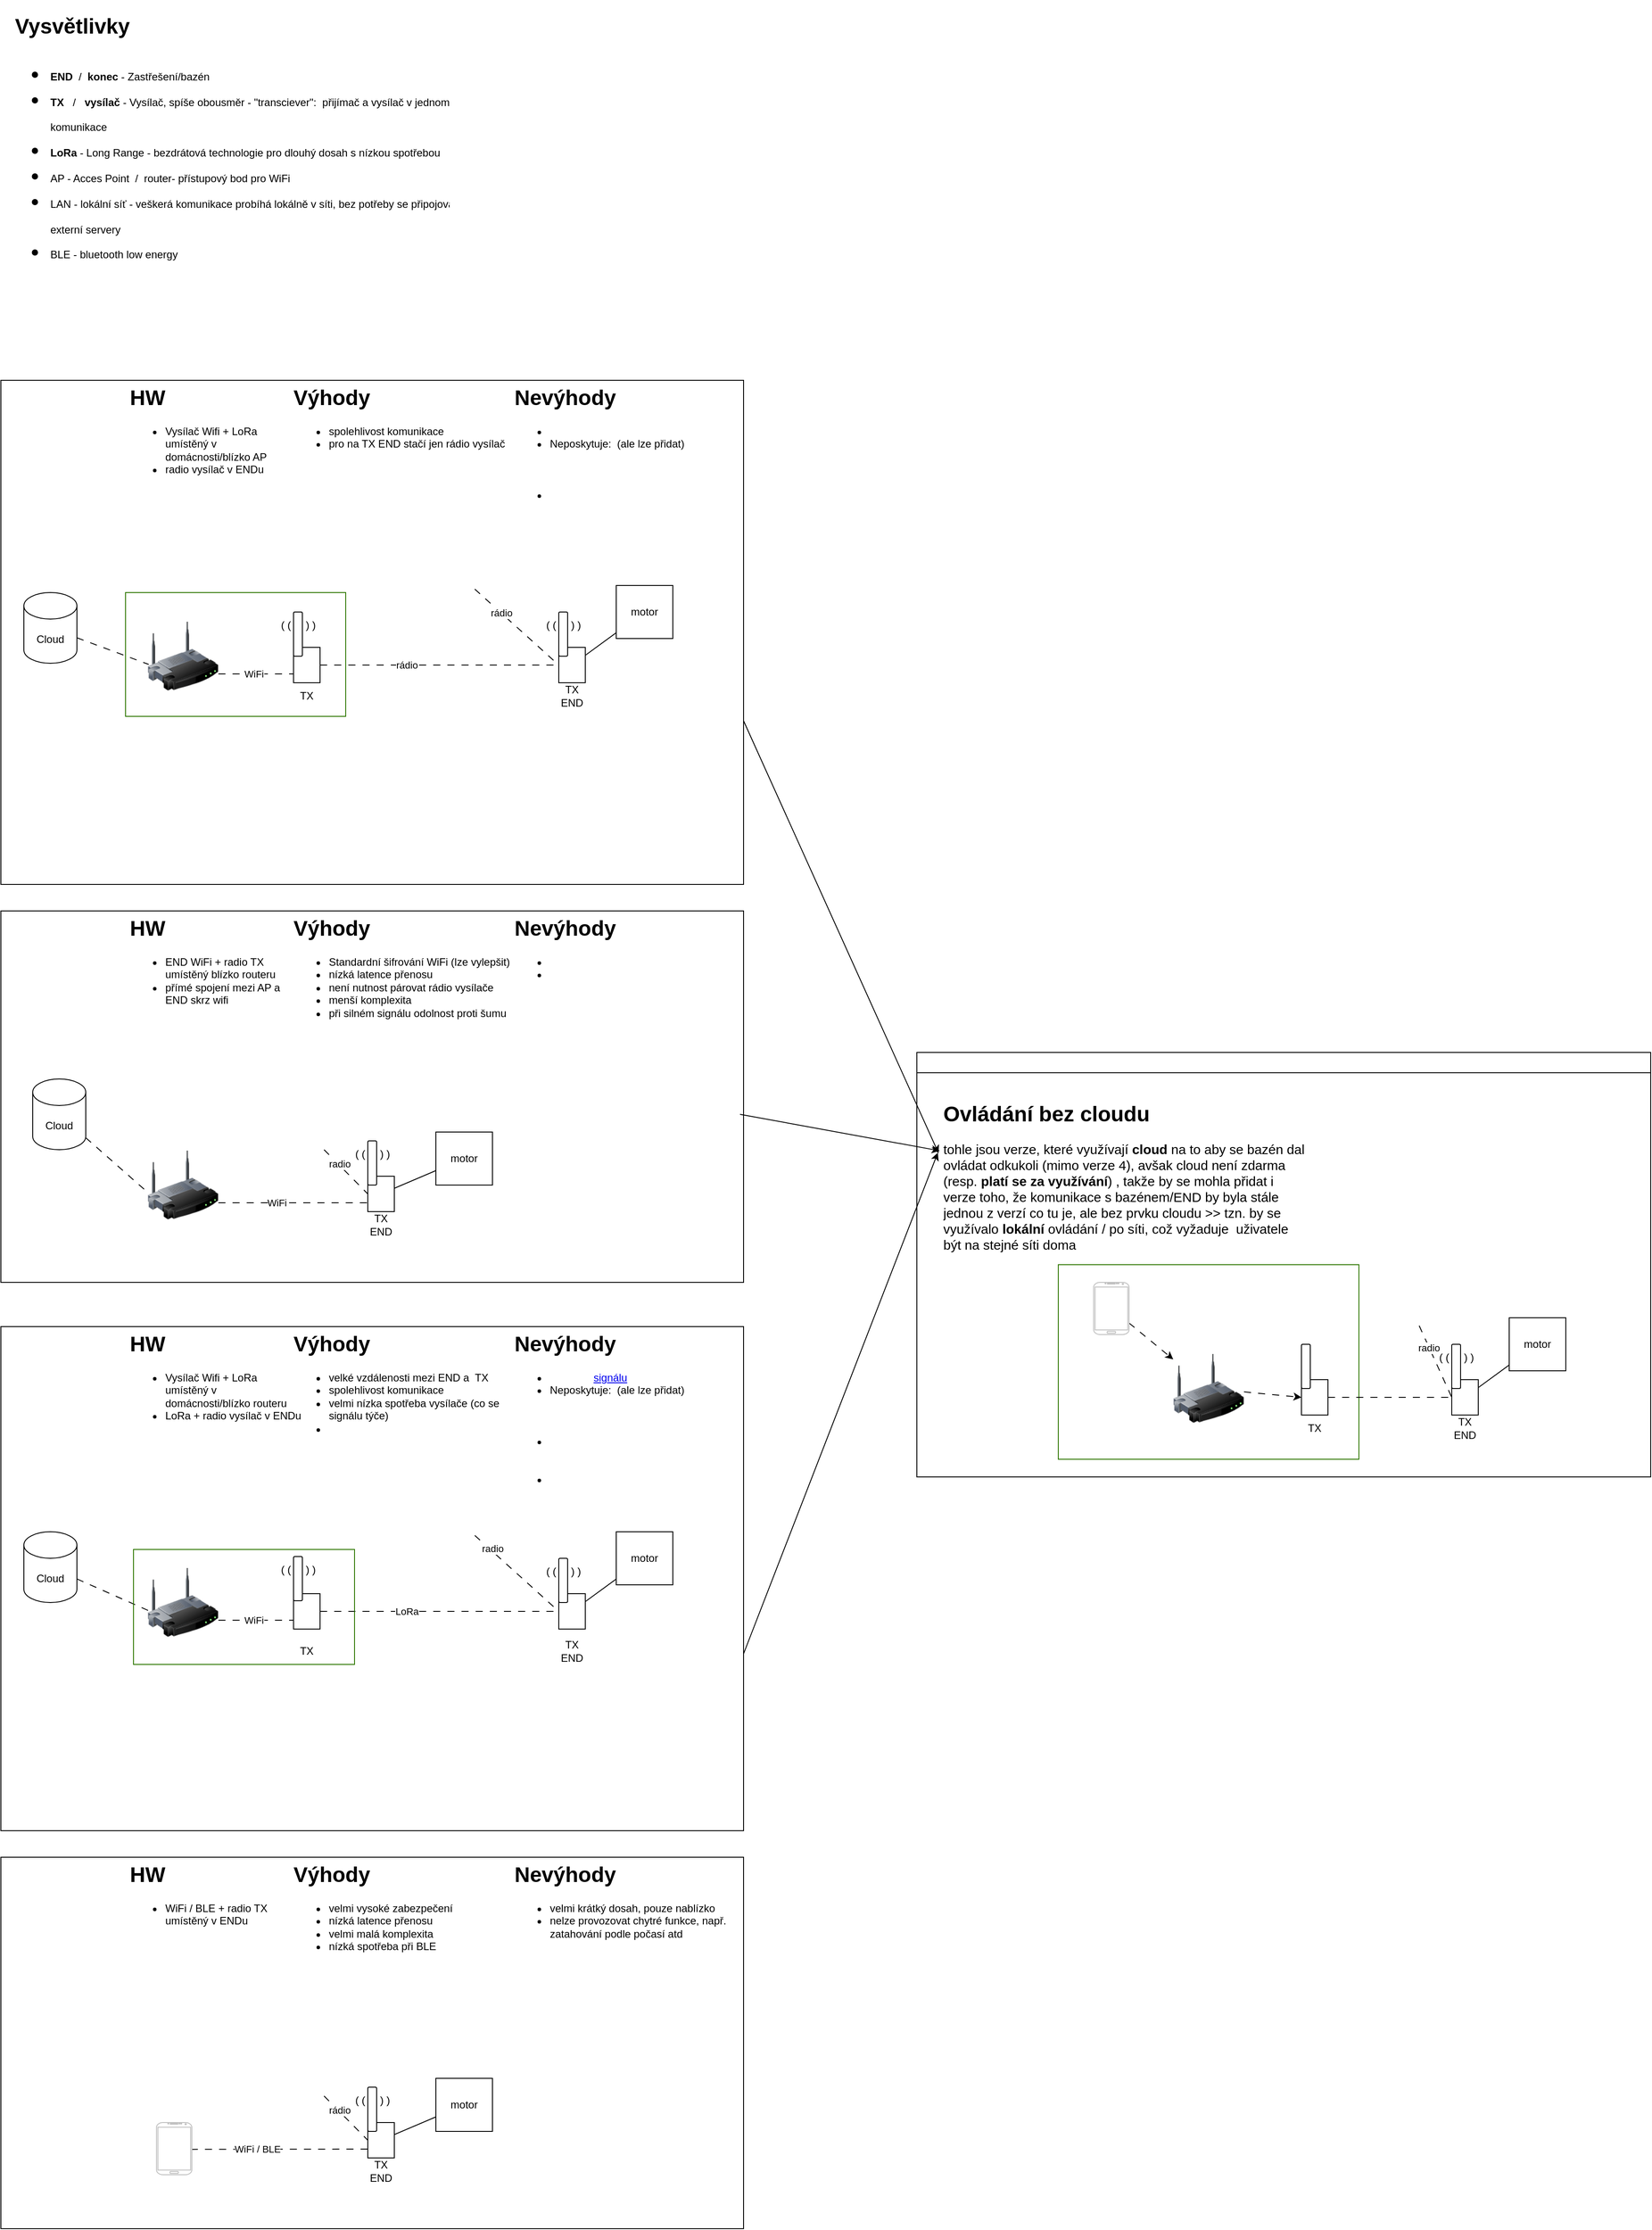 <mxfile version="25.0.3">
  <diagram name="Stránka-1" id="5qoGTdxEbMfSazBOStTw">
    <mxGraphModel dx="1185" dy="1816" grid="1" gridSize="10" guides="1" tooltips="1" connect="1" arrows="1" fold="1" page="1" pageScale="1" pageWidth="827" pageHeight="1169" math="0" shadow="0">
      <root>
        <mxCell id="0" />
        <mxCell id="1" parent="0" />
        <mxCell id="5_jgNfehz54n4wZIJXmO-1" value="" style="rounded=0;whiteSpace=wrap;html=1;fillColor=none;strokeColor=default;glass=0;noLabel=1;connectable=0;allowArrows=0;container=0;" vertex="1" parent="1">
          <mxGeometry x="24" y="1250" width="840" height="570" as="geometry">
            <mxRectangle x="24" y="180" width="50" height="40" as="alternateBounds" />
          </mxGeometry>
        </mxCell>
        <mxCell id="5_jgNfehz54n4wZIJXmO-2" value="&lt;h1&gt;Vysvětlivky&lt;/h1&gt;&lt;h1&gt;&lt;ul&gt;&lt;li&gt;&lt;span style=&quot;font-size: 12px;&quot;&gt;END&amp;nbsp; &lt;span style=&quot;font-weight: normal;&quot;&gt;/&lt;/span&gt;&amp;nbsp; konec&lt;/span&gt;&lt;span style=&quot;font-size: 12px; font-weight: 400;&quot;&gt; - Zastřešení/bazén&lt;/span&gt;&lt;/li&gt;&lt;li&gt;&lt;span style=&quot;font-size: 12px;&quot;&gt;TX&amp;nbsp; &amp;nbsp;&lt;span style=&quot;font-weight: normal;&quot;&gt;/&amp;nbsp; &amp;nbsp;&lt;/span&gt;vysílač&amp;nbsp;&lt;span style=&quot;font-weight: normal;&quot;&gt;- Vysílač, spíše obousměr - &quot;transciever&quot;:&amp;nbsp; přijímač a vysílač v jednom, obousměrná komunikace&lt;/span&gt;&lt;/span&gt;&lt;/li&gt;&lt;li&gt;&lt;span style=&quot;font-size: 12px;&quot;&gt;LoRa &lt;span style=&quot;font-weight: normal;&quot;&gt;- Long Range - bezdrátová technologie pro dlouhý dosah s nízkou spotřebou&lt;/span&gt;&lt;/span&gt;&lt;/li&gt;&lt;li&gt;&lt;span style=&quot;font-size: 12px; font-weight: 400;&quot;&gt;AP - Acces Point&amp;nbsp; /&amp;nbsp; router- přístupový bod pro WiFi&lt;/span&gt;&lt;/li&gt;&lt;li&gt;&lt;span style=&quot;font-size: 12px; font-weight: 400;&quot;&gt;LAN - lokální síť - veškerá komunikace probíhá lokálně v síti, bez potřeby se připojovat někam na externí servery&amp;nbsp;&lt;/span&gt;&lt;/li&gt;&lt;li&gt;&lt;span style=&quot;font-size: 12px; font-weight: 400;&quot;&gt;BLE - bluetooth low energy&lt;/span&gt;&lt;/li&gt;&lt;/ul&gt;&lt;/h1&gt;" style="text;html=1;strokeColor=none;fillColor=none;spacing=5;spacingTop=-20;whiteSpace=wrap;overflow=hidden;rounded=0;glass=0;" vertex="1" parent="1">
          <mxGeometry x="35" y="-240" width="580" height="400" as="geometry" />
        </mxCell>
        <mxCell id="5_jgNfehz54n4wZIJXmO-4" value="" style="rounded=0;whiteSpace=wrap;html=1;fillColor=none;strokeColor=default;glass=0;noLabel=1;connectable=0;allowArrows=0;container=1;" vertex="1" parent="1">
          <mxGeometry x="24" y="780" width="840" height="420" as="geometry">
            <mxRectangle x="24" y="180" width="50" height="40" as="alternateBounds" />
          </mxGeometry>
        </mxCell>
        <mxCell id="5_jgNfehz54n4wZIJXmO-5" style="edgeStyle=none;html=1;entryX=0.015;entryY=0.616;entryDx=0;entryDy=0;entryPerimeter=0;dashed=1;dashPattern=8 8;endArrow=none;endFill=0;" edge="1" parent="5_jgNfehz54n4wZIJXmO-4" source="5_jgNfehz54n4wZIJXmO-6" target="5_jgNfehz54n4wZIJXmO-10">
          <mxGeometry relative="1" as="geometry">
            <mxPoint x="182.96" y="323.56" as="targetPoint" />
          </mxGeometry>
        </mxCell>
        <mxCell id="5_jgNfehz54n4wZIJXmO-6" value="Cloud" style="shape=cylinder3;whiteSpace=wrap;html=1;boundedLbl=1;backgroundOutline=1;size=15;" vertex="1" parent="5_jgNfehz54n4wZIJXmO-4">
          <mxGeometry x="36" y="190" width="60" height="80" as="geometry" />
        </mxCell>
        <mxCell id="5_jgNfehz54n4wZIJXmO-7" value="&lt;h1&gt;Výhody&lt;/h1&gt;&lt;p&gt;&lt;/p&gt;&lt;ul&gt;&lt;li&gt;Standardní šifrování WiFi (lze vylepšit)&lt;/li&gt;&lt;li&gt;nízká latence přenosu&lt;/li&gt;&lt;li&gt;není nutnost párovat rádio vysílače&lt;/li&gt;&lt;li&gt;menší komplexita&lt;/li&gt;&lt;li&gt;při silném signálu odolnost proti šumu&lt;/li&gt;&lt;/ul&gt;&lt;p&gt;&lt;/p&gt;" style="text;html=1;strokeColor=none;fillColor=none;spacing=5;spacingTop=-20;whiteSpace=wrap;overflow=hidden;rounded=0;glass=0;" vertex="1" parent="5_jgNfehz54n4wZIJXmO-4">
          <mxGeometry x="326" width="264" height="150" as="geometry" />
        </mxCell>
        <mxCell id="5_jgNfehz54n4wZIJXmO-8" value="&lt;h1&gt;HW&lt;/h1&gt;&lt;p&gt;&lt;/p&gt;&lt;ul&gt;&lt;li&gt;END WiFi + radio TX umístěný blízko routeru&lt;/li&gt;&lt;li&gt;přímé spojení mezi AP a END skrz wifi&amp;nbsp;&lt;/li&gt;&lt;/ul&gt;&lt;p&gt;&lt;/p&gt;" style="text;html=1;strokeColor=none;fillColor=none;spacing=5;spacingTop=-20;whiteSpace=wrap;overflow=hidden;rounded=0;glass=0;" vertex="1" parent="5_jgNfehz54n4wZIJXmO-4">
          <mxGeometry x="141" width="205" height="150" as="geometry" />
        </mxCell>
        <mxCell id="5_jgNfehz54n4wZIJXmO-9" value="&lt;h1&gt;Nevýhody&lt;/h1&gt;&lt;p&gt;&lt;/p&gt;&lt;ul&gt;&lt;li&gt;&lt;font color=&quot;#ffffff&quot;&gt;nižší spolehlivost a síla signálu&lt;/font&gt;&lt;/li&gt;&lt;li&gt;&lt;font color=&quot;#ffffff&quot;&gt;může být vyšší spotřeba (stále řády mA)&lt;/font&gt;&amp;nbsp;&lt;/li&gt;&lt;/ul&gt;&lt;p&gt;&lt;/p&gt;" style="text;html=1;strokeColor=none;fillColor=none;spacing=5;spacingTop=-20;whiteSpace=wrap;overflow=hidden;rounded=0;glass=0;" vertex="1" parent="5_jgNfehz54n4wZIJXmO-4">
          <mxGeometry x="576" width="264" height="210" as="geometry" />
        </mxCell>
        <mxCell id="5_jgNfehz54n4wZIJXmO-10" value="" style="image;html=1;image=img/lib/clip_art/networking/Wireless_Router_128x128.png;labelBackgroundColor=none;" vertex="1" parent="5_jgNfehz54n4wZIJXmO-4">
          <mxGeometry x="166" y="270" width="80" height="80" as="geometry" />
        </mxCell>
        <mxCell id="5_jgNfehz54n4wZIJXmO-11" style="edgeStyle=none;html=1;entryX=0;entryY=0.75;entryDx=0;entryDy=0;dashed=1;dashPattern=8 8;endArrow=none;endFill=0;exitX=1;exitY=0.75;exitDx=0;exitDy=0;" edge="1" parent="5_jgNfehz54n4wZIJXmO-4" source="5_jgNfehz54n4wZIJXmO-10" target="5_jgNfehz54n4wZIJXmO-14">
          <mxGeometry relative="1" as="geometry">
            <mxPoint x="236" y="269.996" as="sourcePoint" />
            <mxPoint x="331" y="330" as="targetPoint" />
          </mxGeometry>
        </mxCell>
        <mxCell id="5_jgNfehz54n4wZIJXmO-12" value="WiFi" style="edgeLabel;html=1;align=center;verticalAlign=middle;resizable=0;points=[];" vertex="1" connectable="0" parent="5_jgNfehz54n4wZIJXmO-11">
          <mxGeometry x="-0.435" relative="1" as="geometry">
            <mxPoint x="18" as="offset" />
          </mxGeometry>
        </mxCell>
        <mxCell id="5_jgNfehz54n4wZIJXmO-13" value="" style="group" vertex="1" connectable="0" parent="5_jgNfehz54n4wZIJXmO-4">
          <mxGeometry x="390" y="260" width="80" height="80" as="geometry" />
        </mxCell>
        <mxCell id="5_jgNfehz54n4wZIJXmO-14" value="" style="rounded=0;whiteSpace=wrap;html=1;labelBackgroundColor=none;" vertex="1" parent="5_jgNfehz54n4wZIJXmO-13">
          <mxGeometry x="25" y="40" width="30" height="40" as="geometry" />
        </mxCell>
        <mxCell id="5_jgNfehz54n4wZIJXmO-15" value="" style="rounded=1;whiteSpace=wrap;html=1;labelBackgroundColor=none;" vertex="1" parent="5_jgNfehz54n4wZIJXmO-13">
          <mxGeometry x="25" width="10" height="50" as="geometry" />
        </mxCell>
        <mxCell id="5_jgNfehz54n4wZIJXmO-16" value="( (&amp;nbsp; &amp;nbsp; &amp;nbsp;) )" style="text;html=1;align=center;verticalAlign=middle;resizable=0;points=[];autosize=1;strokeColor=none;fillColor=none;" vertex="1" parent="5_jgNfehz54n4wZIJXmO-13">
          <mxGeometry width="60" height="30" as="geometry" />
        </mxCell>
        <mxCell id="5_jgNfehz54n4wZIJXmO-17" value="TX&lt;br&gt;END" style="text;html=1;strokeColor=none;fillColor=none;align=center;verticalAlign=middle;whiteSpace=wrap;rounded=0;labelBackgroundColor=none;" vertex="1" parent="5_jgNfehz54n4wZIJXmO-4">
          <mxGeometry x="400" y="340" width="60" height="30" as="geometry" />
        </mxCell>
        <mxCell id="5_jgNfehz54n4wZIJXmO-18" value="motor" style="rounded=0;whiteSpace=wrap;html=1;labelBackgroundColor=none;" vertex="1" parent="5_jgNfehz54n4wZIJXmO-4">
          <mxGeometry x="492" y="250" width="64" height="60" as="geometry" />
        </mxCell>
        <mxCell id="5_jgNfehz54n4wZIJXmO-19" style="edgeStyle=none;html=1;strokeWidth=1;endArrow=none;endFill=0;" edge="1" parent="5_jgNfehz54n4wZIJXmO-4" source="5_jgNfehz54n4wZIJXmO-14" target="5_jgNfehz54n4wZIJXmO-18">
          <mxGeometry relative="1" as="geometry" />
        </mxCell>
        <mxCell id="5_jgNfehz54n4wZIJXmO-20" style="edgeStyle=none;html=1;entryX=0;entryY=0.5;entryDx=0;entryDy=0;strokeWidth=1;endArrow=none;endFill=0;dashed=1;dashPattern=8 8;" edge="1" parent="5_jgNfehz54n4wZIJXmO-4" source="5_jgNfehz54n4wZIJXmO-22" target="5_jgNfehz54n4wZIJXmO-14">
          <mxGeometry relative="1" as="geometry" />
        </mxCell>
        <mxCell id="5_jgNfehz54n4wZIJXmO-21" value="radio" style="edgeLabel;html=1;align=center;verticalAlign=middle;resizable=0;points=[];" vertex="1" connectable="0" parent="5_jgNfehz54n4wZIJXmO-20">
          <mxGeometry x="-0.347" y="1" relative="1" as="geometry">
            <mxPoint as="offset" />
          </mxGeometry>
        </mxCell>
        <mxCell id="5_jgNfehz54n4wZIJXmO-22" value="" style="shape=image;verticalLabelPosition=bottom;labelBackgroundColor=default;verticalAlign=top;aspect=fixed;imageAspect=0;image=https://www.easygatesdirect.co.uk/store/image/cache/data/cloner-500-500x500.png;" vertex="1" parent="5_jgNfehz54n4wZIJXmO-4">
          <mxGeometry x="286" y="190" width="80" height="80" as="geometry" />
        </mxCell>
        <mxCell id="5_jgNfehz54n4wZIJXmO-23" value="&lt;h1&gt;Hodí se pro&lt;/h1&gt;&lt;p&gt;&lt;/p&gt;&lt;ul&gt;&lt;li&gt;bazény s velmi krátkou vzdáleností od AP (cca do 20m)&lt;/li&gt;&lt;/ul&gt;&lt;p&gt;&lt;/p&gt;" style="text;html=1;strokeColor=none;fillColor=none;spacing=5;spacingTop=-20;whiteSpace=wrap;overflow=hidden;rounded=0;labelBackgroundColor=none;fontColor=#FFFFFF;" vertex="1" parent="5_jgNfehz54n4wZIJXmO-4">
          <mxGeometry x="596" y="230" width="190" height="120" as="geometry" />
        </mxCell>
        <mxCell id="5_jgNfehz54n4wZIJXmO-24" value="&lt;h1&gt;&lt;span style=&quot;background-color: initial;&quot;&gt;Verze 2&lt;/span&gt;&lt;/h1&gt;&lt;h1&gt;&lt;ul&gt;&lt;li&gt;&lt;span style=&quot;font-size: 12px; font-weight: 400;&quot;&gt;Cloud&lt;/span&gt;&lt;/li&gt;&lt;li&gt;&lt;span style=&quot;font-size: 12px; font-weight: 400;&quot;&gt;WiFi&lt;/span&gt;&lt;/li&gt;&lt;/ul&gt;&lt;/h1&gt;" style="text;html=1;strokeColor=none;fillColor=none;spacing=5;spacingTop=-20;whiteSpace=wrap;overflow=hidden;rounded=0;labelBackgroundColor=none;fontColor=#FFFFFF;" vertex="1" parent="5_jgNfehz54n4wZIJXmO-4">
          <mxGeometry y="13" width="150" height="167" as="geometry" />
        </mxCell>
        <mxCell id="5_jgNfehz54n4wZIJXmO-25" value="" style="rounded=0;whiteSpace=wrap;html=1;fillColor=none;strokeColor=default;glass=0;noLabel=1;connectable=0;allowArrows=0;container=1;" vertex="1" parent="1">
          <mxGeometry x="24" y="180" width="840" height="570" as="geometry">
            <mxRectangle x="24" y="180" width="50" height="40" as="alternateBounds" />
          </mxGeometry>
        </mxCell>
        <mxCell id="5_jgNfehz54n4wZIJXmO-26" value="&lt;h1&gt;Výhody&lt;/h1&gt;&lt;ul&gt;&lt;li&gt;spolehlivost komunikace&lt;/li&gt;&lt;li&gt;pro na TX END stačí jen rádio vysílač&lt;/li&gt;&lt;/ul&gt;&lt;p&gt;&lt;/p&gt;" style="text;html=1;strokeColor=none;fillColor=none;spacing=5;spacingTop=-20;whiteSpace=wrap;overflow=hidden;rounded=0;glass=0;" vertex="1" parent="5_jgNfehz54n4wZIJXmO-25">
          <mxGeometry x="326" width="264" height="203.571" as="geometry" />
        </mxCell>
        <mxCell id="5_jgNfehz54n4wZIJXmO-27" value="&lt;h1&gt;HW&lt;/h1&gt;&lt;p&gt;&lt;/p&gt;&lt;ul&gt;&lt;li&gt;Vysílač Wifi + LoRa&amp;nbsp;&lt;br&gt;umístěný v domácnosti/blízko AP&lt;/li&gt;&lt;li&gt;radio vysílač v ENDu&lt;/li&gt;&lt;/ul&gt;&lt;p&gt;&lt;/p&gt;" style="text;html=1;strokeColor=none;fillColor=none;spacing=5;spacingTop=-20;whiteSpace=wrap;overflow=hidden;rounded=0;glass=0;" vertex="1" parent="5_jgNfehz54n4wZIJXmO-25">
          <mxGeometry x="141" width="205" height="203.571" as="geometry" />
        </mxCell>
        <mxCell id="5_jgNfehz54n4wZIJXmO-28" value="&lt;h1 style=&quot;border-color: rgb(0, 0, 0);&quot;&gt;Hodí se pro&lt;/h1&gt;&lt;p style=&quot;border-color: rgb(0, 0, 0);&quot;&gt;&lt;/p&gt;&lt;ul style=&quot;border-color: rgb(0, 0, 0);&quot;&gt;&lt;li style=&quot;padding: 3px 0px; border-color: rgb(0, 0, 0);&quot;&gt;bazény se střední vzdáleností od AP (cca 20m+)&lt;/li&gt;&lt;/ul&gt;" style="text;whiteSpace=wrap;html=1;fontColor=#FFFFFF;" vertex="1" parent="5_jgNfehz54n4wZIJXmO-25">
          <mxGeometry x="16" y="360" width="290" height="100" as="geometry" />
        </mxCell>
        <mxCell id="5_jgNfehz54n4wZIJXmO-29" value="&lt;h1&gt;&lt;span style=&quot;background-color: initial;&quot;&gt;Verze 1&lt;/span&gt;&lt;/h1&gt;&lt;h1&gt;&lt;ul&gt;&lt;li&gt;&lt;span style=&quot;font-size: 12px; font-weight: 400;&quot;&gt;Cloud&lt;/span&gt;&lt;/li&gt;&lt;li&gt;&lt;span style=&quot;font-size: 12px; font-weight: 400;&quot;&gt;WiFi&lt;/span&gt;&lt;/li&gt;&lt;li&gt;&lt;span style=&quot;font-size: 12px; font-weight: 400;&quot;&gt;rádio&lt;/span&gt;&lt;/li&gt;&lt;/ul&gt;&lt;/h1&gt;" style="text;html=1;strokeColor=none;fillColor=none;spacing=5;spacingTop=-20;whiteSpace=wrap;overflow=hidden;rounded=0;labelBackgroundColor=none;fontColor=#FFFFFF;" vertex="1" parent="5_jgNfehz54n4wZIJXmO-25">
          <mxGeometry y="30" width="150" height="190" as="geometry" />
        </mxCell>
        <mxCell id="5_jgNfehz54n4wZIJXmO-30" value="Cloud" style="shape=cylinder3;whiteSpace=wrap;html=1;boundedLbl=1;backgroundOutline=1;size=15;" vertex="1" parent="5_jgNfehz54n4wZIJXmO-25">
          <mxGeometry x="26" y="240" width="60" height="80" as="geometry" />
        </mxCell>
        <mxCell id="5_jgNfehz54n4wZIJXmO-31" value="motor" style="rounded=0;whiteSpace=wrap;html=1;labelBackgroundColor=none;" vertex="1" parent="5_jgNfehz54n4wZIJXmO-25">
          <mxGeometry x="696" y="232" width="64" height="60" as="geometry" />
        </mxCell>
        <mxCell id="5_jgNfehz54n4wZIJXmO-32" value="" style="group" vertex="1" connectable="0" parent="5_jgNfehz54n4wZIJXmO-25">
          <mxGeometry x="606" y="262" width="80" height="80" as="geometry" />
        </mxCell>
        <mxCell id="5_jgNfehz54n4wZIJXmO-33" value="" style="rounded=0;whiteSpace=wrap;html=1;labelBackgroundColor=none;" vertex="1" parent="5_jgNfehz54n4wZIJXmO-32">
          <mxGeometry x="25" y="40" width="30" height="40" as="geometry" />
        </mxCell>
        <mxCell id="5_jgNfehz54n4wZIJXmO-34" value="" style="rounded=1;whiteSpace=wrap;html=1;labelBackgroundColor=none;" vertex="1" parent="5_jgNfehz54n4wZIJXmO-32">
          <mxGeometry x="25" width="10" height="50" as="geometry" />
        </mxCell>
        <mxCell id="5_jgNfehz54n4wZIJXmO-35" value="( (&amp;nbsp; &amp;nbsp; &amp;nbsp;) )" style="text;html=1;align=center;verticalAlign=middle;resizable=0;points=[];autosize=1;strokeColor=none;fillColor=none;" vertex="1" parent="5_jgNfehz54n4wZIJXmO-32">
          <mxGeometry width="60" height="30" as="geometry" />
        </mxCell>
        <mxCell id="5_jgNfehz54n4wZIJXmO-36" style="edgeStyle=none;html=1;strokeWidth=1;endArrow=none;endFill=0;" edge="1" parent="5_jgNfehz54n4wZIJXmO-25" source="5_jgNfehz54n4wZIJXmO-33" target="5_jgNfehz54n4wZIJXmO-31">
          <mxGeometry relative="1" as="geometry" />
        </mxCell>
        <mxCell id="5_jgNfehz54n4wZIJXmO-37" value="" style="shape=image;verticalLabelPosition=bottom;labelBackgroundColor=default;verticalAlign=top;aspect=fixed;imageAspect=0;image=https://www.easygatesdirect.co.uk/store/image/cache/data/cloner-500-500x500.png;" vertex="1" parent="5_jgNfehz54n4wZIJXmO-25">
          <mxGeometry x="456" y="160" width="80" height="80" as="geometry" />
        </mxCell>
        <mxCell id="5_jgNfehz54n4wZIJXmO-38" style="edgeStyle=none;html=1;entryX=0;entryY=0.5;entryDx=0;entryDy=0;strokeWidth=1;endArrow=none;endFill=0;dashed=1;dashPattern=8 8;" edge="1" parent="5_jgNfehz54n4wZIJXmO-25" source="5_jgNfehz54n4wZIJXmO-37" target="5_jgNfehz54n4wZIJXmO-33">
          <mxGeometry relative="1" as="geometry" />
        </mxCell>
        <mxCell id="5_jgNfehz54n4wZIJXmO-39" value="rádio" style="edgeLabel;html=1;align=center;verticalAlign=middle;resizable=0;points=[];" vertex="1" connectable="0" parent="5_jgNfehz54n4wZIJXmO-38">
          <mxGeometry x="-0.347" y="1" relative="1" as="geometry">
            <mxPoint x="-2" y="-1" as="offset" />
          </mxGeometry>
        </mxCell>
        <mxCell id="5_jgNfehz54n4wZIJXmO-40" value="" style="group" vertex="1" connectable="0" parent="5_jgNfehz54n4wZIJXmO-25">
          <mxGeometry x="306" y="262" width="370" height="110" as="geometry" />
        </mxCell>
        <mxCell id="5_jgNfehz54n4wZIJXmO-41" value="" style="rounded=0;whiteSpace=wrap;html=1;labelBackgroundColor=none;" vertex="1" parent="5_jgNfehz54n4wZIJXmO-40">
          <mxGeometry x="25" y="40" width="30" height="40" as="geometry" />
        </mxCell>
        <mxCell id="5_jgNfehz54n4wZIJXmO-42" value="" style="rounded=1;whiteSpace=wrap;html=1;labelBackgroundColor=none;" vertex="1" parent="5_jgNfehz54n4wZIJXmO-40">
          <mxGeometry x="25" width="10" height="50" as="geometry" />
        </mxCell>
        <mxCell id="5_jgNfehz54n4wZIJXmO-43" value="( (&amp;nbsp; &amp;nbsp; &amp;nbsp;) )" style="text;html=1;align=center;verticalAlign=middle;resizable=0;points=[];autosize=1;strokeColor=none;fillColor=none;" vertex="1" parent="5_jgNfehz54n4wZIJXmO-40">
          <mxGeometry width="60" height="30" as="geometry" />
        </mxCell>
        <mxCell id="5_jgNfehz54n4wZIJXmO-44" value="TX&lt;br&gt;END" style="text;html=1;strokeColor=none;fillColor=none;align=center;verticalAlign=middle;whiteSpace=wrap;rounded=0;labelBackgroundColor=none;" vertex="1" parent="5_jgNfehz54n4wZIJXmO-40">
          <mxGeometry x="310" y="80" width="60" height="30" as="geometry" />
        </mxCell>
        <mxCell id="5_jgNfehz54n4wZIJXmO-45" value="TX" style="text;html=1;strokeColor=none;fillColor=none;align=center;verticalAlign=middle;whiteSpace=wrap;rounded=0;labelBackgroundColor=none;" vertex="1" parent="5_jgNfehz54n4wZIJXmO-40">
          <mxGeometry x="10" y="80" width="60" height="30" as="geometry" />
        </mxCell>
        <mxCell id="5_jgNfehz54n4wZIJXmO-46" style="edgeStyle=none;html=1;dashed=1;dashPattern=8 8;endArrow=none;endFill=0;exitX=1;exitY=0.5;exitDx=0;exitDy=0;strokeWidth=1;" edge="1" parent="5_jgNfehz54n4wZIJXmO-25" source="5_jgNfehz54n4wZIJXmO-41" target="5_jgNfehz54n4wZIJXmO-33">
          <mxGeometry relative="1" as="geometry">
            <mxPoint x="442" y="142" as="sourcePoint" />
            <mxPoint x="556" y="142" as="targetPoint" />
          </mxGeometry>
        </mxCell>
        <mxCell id="5_jgNfehz54n4wZIJXmO-47" value="rádio" style="edgeLabel;html=1;align=center;verticalAlign=middle;resizable=0;points=[];" vertex="1" connectable="0" parent="5_jgNfehz54n4wZIJXmO-46">
          <mxGeometry x="-0.435" relative="1" as="geometry">
            <mxPoint x="21" as="offset" />
          </mxGeometry>
        </mxCell>
        <mxCell id="5_jgNfehz54n4wZIJXmO-48" value="" style="image;html=1;image=img/lib/clip_art/networking/Wireless_Router_128x128.png;labelBackgroundColor=none;" vertex="1" parent="5_jgNfehz54n4wZIJXmO-25">
          <mxGeometry x="166" y="272" width="80" height="80" as="geometry" />
        </mxCell>
        <mxCell id="5_jgNfehz54n4wZIJXmO-49" style="edgeStyle=none;html=1;entryX=0.015;entryY=0.616;entryDx=0;entryDy=0;entryPerimeter=0;dashed=1;dashPattern=8 8;endArrow=none;endFill=0;" edge="1" parent="5_jgNfehz54n4wZIJXmO-25" source="5_jgNfehz54n4wZIJXmO-30" target="5_jgNfehz54n4wZIJXmO-48">
          <mxGeometry relative="1" as="geometry">
            <mxPoint x="158.96" y="145.56" as="targetPoint" />
          </mxGeometry>
        </mxCell>
        <mxCell id="5_jgNfehz54n4wZIJXmO-50" style="edgeStyle=none;html=1;entryX=0;entryY=0.75;entryDx=0;entryDy=0;dashed=1;dashPattern=8 8;endArrow=none;endFill=0;exitX=1;exitY=0.75;exitDx=0;exitDy=0;" edge="1" parent="5_jgNfehz54n4wZIJXmO-25" source="5_jgNfehz54n4wZIJXmO-48" target="5_jgNfehz54n4wZIJXmO-41">
          <mxGeometry relative="1" as="geometry">
            <mxPoint x="212" y="91.996" as="sourcePoint" />
            <mxPoint x="283.2" y="154.81" as="targetPoint" />
          </mxGeometry>
        </mxCell>
        <mxCell id="5_jgNfehz54n4wZIJXmO-51" value="WiFi" style="edgeLabel;html=1;align=center;verticalAlign=middle;resizable=0;points=[];" vertex="1" connectable="0" parent="5_jgNfehz54n4wZIJXmO-50">
          <mxGeometry x="-0.435" relative="1" as="geometry">
            <mxPoint x="16" as="offset" />
          </mxGeometry>
        </mxCell>
        <mxCell id="5_jgNfehz54n4wZIJXmO-52" value="" style="rounded=0;whiteSpace=wrap;html=1;fontSize=15;fillColor=none;fontColor=#ffffff;strokeColor=#2D7600;" vertex="1" parent="5_jgNfehz54n4wZIJXmO-25">
          <mxGeometry x="141" y="240" width="249" height="140" as="geometry" />
        </mxCell>
        <mxCell id="5_jgNfehz54n4wZIJXmO-53" value="&lt;h1&gt;Nevýhody&lt;/h1&gt;&lt;p&gt;&lt;/p&gt;&lt;ul&gt;&lt;li&gt;&lt;font color=&quot;#ffffff&quot;&gt;Rychlost signálu&lt;/font&gt;&lt;/li&gt;&lt;li&gt;&lt;span style=&quot;background-color: initial;&quot;&gt;Neposkytuje:&amp;nbsp; (ale lze přidat)&lt;span style=&quot;white-space: pre;&quot;&gt;&#x9;&lt;/span&gt;&lt;br&gt;&lt;font color=&quot;#ffffff&quot;&gt;&lt;span style=&quot;white-space: pre;&quot;&gt;&#x9;&lt;/span&gt;automatické šifrování&lt;br&gt;&amp;nbsp;&lt;span style=&quot;white-space: pre;&quot;&gt;&#x9;&lt;/span&gt;auto. autentizaci&lt;br&gt;&lt;span style=&quot;white-space: pre;&quot;&gt;&#x9;&lt;/span&gt;DoS útoky (nejsou tak časté)&lt;br&gt;&lt;/font&gt;&lt;/span&gt;&lt;/li&gt;&lt;li&gt;&lt;span style=&quot;color: rgb(255, 255, 255); background-color: initial;&quot;&gt;vyšší komplexita&lt;/span&gt;&lt;/li&gt;&lt;/ul&gt;&lt;p&gt;&lt;/p&gt;" style="text;html=1;strokeColor=none;fillColor=none;spacing=5;spacingTop=-20;whiteSpace=wrap;overflow=hidden;rounded=0;glass=0;" vertex="1" parent="5_jgNfehz54n4wZIJXmO-25">
          <mxGeometry x="576" width="264" height="298.571" as="geometry" />
        </mxCell>
        <mxCell id="5_jgNfehz54n4wZIJXmO-54" value="LAN verze" style="swimlane;whiteSpace=wrap;html=1;labelBackgroundColor=none;fontColor=#FFFFFF;" vertex="1" parent="1">
          <mxGeometry x="1060" y="940" width="830" height="480" as="geometry" />
        </mxCell>
        <mxCell id="5_jgNfehz54n4wZIJXmO-55" value="" style="rounded=0;whiteSpace=wrap;html=1;fontSize=15;fillColor=none;fontColor=#ffffff;strokeColor=#2D7600;" vertex="1" parent="5_jgNfehz54n4wZIJXmO-54">
          <mxGeometry x="160" y="240" width="340" height="220" as="geometry" />
        </mxCell>
        <mxCell id="5_jgNfehz54n4wZIJXmO-56" value="&lt;h1&gt;Ovládání bez cloudu&lt;/h1&gt;&lt;p style=&quot;font-size: 15px;&quot;&gt;&lt;font style=&quot;font-size: 15px;&quot;&gt;tohle jsou verze, které využívají &lt;b style=&quot;&quot;&gt;cloud &lt;/b&gt;na to aby se bazén dal ovládat odkukoli (mimo verze 4), avšak cloud není zdarma (resp. &lt;b style=&quot;&quot;&gt;platí se za využívání&lt;/b&gt;) , takže by se mohla přidat i verze toho, že komunikace s bazénem/END by byla stále jednou z verzí co tu je, ale bez prvku cloudu &amp;gt;&amp;gt; tzn. by se využívalo &lt;b style=&quot;&quot;&gt;lokální&lt;/b&gt;&amp;nbsp;ovládání / po síti, což vyžaduje&amp;nbsp; uživatele být na stejné síti doma&lt;/font&gt;&lt;/p&gt;&lt;p style=&quot;font-size: 15px;&quot;&gt;&lt;br&gt;&lt;/p&gt;" style="text;html=1;strokeColor=none;fillColor=none;spacing=5;spacingTop=-20;whiteSpace=wrap;overflow=hidden;rounded=0;" vertex="1" parent="5_jgNfehz54n4wZIJXmO-54">
          <mxGeometry x="25" y="50" width="420" height="200" as="geometry" />
        </mxCell>
        <mxCell id="5_jgNfehz54n4wZIJXmO-57" style="edgeStyle=none;html=1;entryX=0;entryY=0.5;entryDx=0;entryDy=0;fontSize=15;dashed=1;dashPattern=8 8;" edge="1" parent="5_jgNfehz54n4wZIJXmO-54" source="5_jgNfehz54n4wZIJXmO-58" target="5_jgNfehz54n4wZIJXmO-61">
          <mxGeometry relative="1" as="geometry" />
        </mxCell>
        <mxCell id="5_jgNfehz54n4wZIJXmO-58" value="" style="image;html=1;image=img/lib/clip_art/networking/Wireless_Router_128x128.png;labelBackgroundColor=none;" vertex="1" parent="5_jgNfehz54n4wZIJXmO-54">
          <mxGeometry x="290" y="340" width="80" height="80" as="geometry" />
        </mxCell>
        <mxCell id="5_jgNfehz54n4wZIJXmO-59" style="edgeStyle=none;html=1;fontSize=15;dashed=1;dashPattern=8 8;" edge="1" parent="5_jgNfehz54n4wZIJXmO-54" source="5_jgNfehz54n4wZIJXmO-60" target="5_jgNfehz54n4wZIJXmO-58">
          <mxGeometry relative="1" as="geometry" />
        </mxCell>
        <mxCell id="5_jgNfehz54n4wZIJXmO-60" value="" style="verticalLabelPosition=bottom;verticalAlign=top;html=1;shadow=0;dashed=0;strokeWidth=1;shape=mxgraph.android.phone2;strokeColor=#c0c0c0;fontSize=15;" vertex="1" parent="5_jgNfehz54n4wZIJXmO-54">
          <mxGeometry x="200" y="260" width="40" height="59" as="geometry" />
        </mxCell>
        <mxCell id="5_jgNfehz54n4wZIJXmO-61" value="" style="rounded=0;whiteSpace=wrap;html=1;labelBackgroundColor=none;" vertex="1" parent="5_jgNfehz54n4wZIJXmO-54">
          <mxGeometry x="435" y="370" width="30" height="40" as="geometry" />
        </mxCell>
        <mxCell id="5_jgNfehz54n4wZIJXmO-62" value="" style="rounded=1;whiteSpace=wrap;html=1;labelBackgroundColor=none;" vertex="1" parent="5_jgNfehz54n4wZIJXmO-54">
          <mxGeometry x="435" y="330" width="10" height="50" as="geometry" />
        </mxCell>
        <mxCell id="5_jgNfehz54n4wZIJXmO-63" value="TX" style="text;html=1;strokeColor=none;fillColor=none;align=center;verticalAlign=middle;whiteSpace=wrap;rounded=0;labelBackgroundColor=none;" vertex="1" parent="5_jgNfehz54n4wZIJXmO-54">
          <mxGeometry x="420" y="410" width="60" height="30" as="geometry" />
        </mxCell>
        <mxCell id="5_jgNfehz54n4wZIJXmO-64" value="motor" style="rounded=0;whiteSpace=wrap;html=1;labelBackgroundColor=none;" vertex="1" parent="5_jgNfehz54n4wZIJXmO-54">
          <mxGeometry x="670" y="300" width="64" height="60" as="geometry" />
        </mxCell>
        <mxCell id="5_jgNfehz54n4wZIJXmO-65" value="" style="group" vertex="1" connectable="0" parent="5_jgNfehz54n4wZIJXmO-54">
          <mxGeometry x="580" y="330" width="80" height="80" as="geometry" />
        </mxCell>
        <mxCell id="5_jgNfehz54n4wZIJXmO-66" value="" style="rounded=0;whiteSpace=wrap;html=1;labelBackgroundColor=none;" vertex="1" parent="5_jgNfehz54n4wZIJXmO-65">
          <mxGeometry x="25" y="40" width="30" height="40" as="geometry" />
        </mxCell>
        <mxCell id="5_jgNfehz54n4wZIJXmO-67" value="" style="rounded=1;whiteSpace=wrap;html=1;labelBackgroundColor=none;" vertex="1" parent="5_jgNfehz54n4wZIJXmO-65">
          <mxGeometry x="25" width="10" height="50" as="geometry" />
        </mxCell>
        <mxCell id="5_jgNfehz54n4wZIJXmO-68" value="( (&amp;nbsp; &amp;nbsp; &amp;nbsp;) )" style="text;html=1;align=center;verticalAlign=middle;resizable=0;points=[];autosize=1;strokeColor=none;fillColor=none;" vertex="1" parent="5_jgNfehz54n4wZIJXmO-65">
          <mxGeometry width="60" height="30" as="geometry" />
        </mxCell>
        <mxCell id="5_jgNfehz54n4wZIJXmO-69" style="edgeStyle=none;html=1;strokeWidth=1;endArrow=none;endFill=0;" edge="1" parent="5_jgNfehz54n4wZIJXmO-54" source="5_jgNfehz54n4wZIJXmO-66" target="5_jgNfehz54n4wZIJXmO-64">
          <mxGeometry relative="1" as="geometry" />
        </mxCell>
        <mxCell id="5_jgNfehz54n4wZIJXmO-70" value="TX&lt;br&gt;END" style="text;html=1;strokeColor=none;fillColor=none;align=center;verticalAlign=middle;whiteSpace=wrap;rounded=0;labelBackgroundColor=none;" vertex="1" parent="5_jgNfehz54n4wZIJXmO-54">
          <mxGeometry x="590" y="410" width="60" height="30" as="geometry" />
        </mxCell>
        <mxCell id="5_jgNfehz54n4wZIJXmO-71" style="edgeStyle=none;html=1;dashed=1;dashPattern=8 8;endArrow=none;endFill=0;exitX=1;exitY=0.5;exitDx=0;exitDy=0;strokeWidth=1;" edge="1" parent="5_jgNfehz54n4wZIJXmO-54" source="5_jgNfehz54n4wZIJXmO-61" target="5_jgNfehz54n4wZIJXmO-66">
          <mxGeometry relative="1" as="geometry">
            <mxPoint x="972" y="-1158" as="sourcePoint" />
            <mxPoint x="1086" y="-1158" as="targetPoint" />
          </mxGeometry>
        </mxCell>
        <mxCell id="5_jgNfehz54n4wZIJXmO-72" value="" style="shape=image;verticalLabelPosition=bottom;labelBackgroundColor=default;verticalAlign=top;aspect=fixed;imageAspect=0;image=https://www.easygatesdirect.co.uk/store/image/cache/data/cloner-500-500x500.png;" vertex="1" parent="5_jgNfehz54n4wZIJXmO-54">
          <mxGeometry x="510" y="229" width="80" height="80" as="geometry" />
        </mxCell>
        <mxCell id="5_jgNfehz54n4wZIJXmO-73" style="edgeStyle=none;html=1;entryX=0;entryY=0.5;entryDx=0;entryDy=0;strokeWidth=1;endArrow=none;endFill=0;dashed=1;dashPattern=8 8;" edge="1" parent="5_jgNfehz54n4wZIJXmO-54" source="5_jgNfehz54n4wZIJXmO-72" target="5_jgNfehz54n4wZIJXmO-66">
          <mxGeometry relative="1" as="geometry" />
        </mxCell>
        <mxCell id="5_jgNfehz54n4wZIJXmO-74" value="radio" style="edgeLabel;html=1;align=center;verticalAlign=middle;resizable=0;points=[];" vertex="1" connectable="0" parent="5_jgNfehz54n4wZIJXmO-73">
          <mxGeometry x="-0.347" y="1" relative="1" as="geometry">
            <mxPoint x="-2" y="-1" as="offset" />
          </mxGeometry>
        </mxCell>
        <mxCell id="5_jgNfehz54n4wZIJXmO-75" value="" style="endArrow=classic;html=1;entryX=0.002;entryY=0.306;entryDx=0;entryDy=0;entryPerimeter=0;" edge="1" parent="1" target="5_jgNfehz54n4wZIJXmO-56">
          <mxGeometry width="50" height="50" relative="1" as="geometry">
            <mxPoint x="860" y="1010" as="sourcePoint" />
            <mxPoint x="1250" y="1030" as="targetPoint" />
          </mxGeometry>
        </mxCell>
        <mxCell id="5_jgNfehz54n4wZIJXmO-76" value="" style="endArrow=classic;html=1;entryX=-0.003;entryY=0.317;entryDx=0;entryDy=0;entryPerimeter=0;" edge="1" parent="1" target="5_jgNfehz54n4wZIJXmO-56">
          <mxGeometry width="50" height="50" relative="1" as="geometry">
            <mxPoint x="864" y="1620" as="sourcePoint" />
            <mxPoint x="1254.0" y="1640" as="targetPoint" />
          </mxGeometry>
        </mxCell>
        <mxCell id="5_jgNfehz54n4wZIJXmO-77" value="" style="endArrow=classic;html=1;entryX=-0.001;entryY=0.32;entryDx=0;entryDy=0;entryPerimeter=0;" edge="1" parent="1" target="5_jgNfehz54n4wZIJXmO-56">
          <mxGeometry width="50" height="50" relative="1" as="geometry">
            <mxPoint x="864" y="565" as="sourcePoint" />
            <mxPoint x="1250" y="1020" as="targetPoint" />
          </mxGeometry>
        </mxCell>
        <mxCell id="5_jgNfehz54n4wZIJXmO-78" value="" style="rounded=0;whiteSpace=wrap;html=1;fillColor=none;strokeColor=default;glass=0;noLabel=1;connectable=0;allowArrows=0;container=1;" vertex="1" parent="1">
          <mxGeometry x="24" y="1850" width="840" height="420" as="geometry">
            <mxRectangle x="24" y="180" width="50" height="40" as="alternateBounds" />
          </mxGeometry>
        </mxCell>
        <mxCell id="5_jgNfehz54n4wZIJXmO-79" value="&lt;h1&gt;Výhody&lt;/h1&gt;&lt;p&gt;&lt;/p&gt;&lt;ul&gt;&lt;li&gt;&lt;span style=&quot;background-color: initial;&quot;&gt;velmi vysoké zabezpečení&lt;/span&gt;&lt;/li&gt;&lt;li&gt;&lt;span style=&quot;background-color: initial;&quot;&gt;nízká latence přenosu&lt;/span&gt;&lt;/li&gt;&lt;li&gt;velmi malá komplexita&lt;/li&gt;&lt;li&gt;nízká spotřeba při BLE&lt;/li&gt;&lt;/ul&gt;&lt;p&gt;&lt;/p&gt;" style="text;html=1;strokeColor=none;fillColor=none;spacing=5;spacingTop=-20;whiteSpace=wrap;overflow=hidden;rounded=0;glass=0;" vertex="1" parent="5_jgNfehz54n4wZIJXmO-78">
          <mxGeometry x="326" width="264" height="150" as="geometry" />
        </mxCell>
        <mxCell id="5_jgNfehz54n4wZIJXmO-80" value="&lt;h1&gt;HW&lt;/h1&gt;&lt;p&gt;&lt;/p&gt;&lt;ul&gt;&lt;li&gt;WiFi / BLE + radio TX umístěný v ENDu&lt;/li&gt;&lt;/ul&gt;&lt;p&gt;&lt;/p&gt;" style="text;html=1;strokeColor=none;fillColor=none;spacing=5;spacingTop=-20;whiteSpace=wrap;overflow=hidden;rounded=0;glass=0;" vertex="1" parent="5_jgNfehz54n4wZIJXmO-78">
          <mxGeometry x="141" width="205" height="150" as="geometry" />
        </mxCell>
        <mxCell id="5_jgNfehz54n4wZIJXmO-81" value="&lt;h1&gt;Nevýhody&lt;/h1&gt;&lt;p&gt;&lt;/p&gt;&lt;ul&gt;&lt;li&gt;velmi krátký dosah, pouze nablízko&lt;/li&gt;&lt;li&gt;nelze provozovat chytré funkce, např.&lt;br&gt;zatahování podle počasí atd&lt;/li&gt;&lt;/ul&gt;&lt;p&gt;&lt;/p&gt;" style="text;html=1;strokeColor=none;fillColor=none;spacing=5;spacingTop=-20;whiteSpace=wrap;overflow=hidden;rounded=0;glass=0;" vertex="1" parent="5_jgNfehz54n4wZIJXmO-78">
          <mxGeometry x="576" width="264" height="210" as="geometry" />
        </mxCell>
        <mxCell id="5_jgNfehz54n4wZIJXmO-82" style="edgeStyle=none;html=1;entryX=0;entryY=0.75;entryDx=0;entryDy=0;dashed=1;dashPattern=8 8;endArrow=none;endFill=0;exitX=0.97;exitY=0.514;exitDx=0;exitDy=0;exitPerimeter=0;" edge="1" parent="5_jgNfehz54n4wZIJXmO-78" source="5_jgNfehz54n4wZIJXmO-96" target="5_jgNfehz54n4wZIJXmO-85">
          <mxGeometry relative="1" as="geometry">
            <mxPoint x="246" y="330" as="sourcePoint" />
            <mxPoint x="331" y="330" as="targetPoint" />
          </mxGeometry>
        </mxCell>
        <mxCell id="5_jgNfehz54n4wZIJXmO-83" value="WiFi / BLE" style="edgeLabel;html=1;align=center;verticalAlign=middle;resizable=0;points=[];" vertex="1" connectable="0" parent="5_jgNfehz54n4wZIJXmO-82">
          <mxGeometry x="-0.435" relative="1" as="geometry">
            <mxPoint x="18" as="offset" />
          </mxGeometry>
        </mxCell>
        <mxCell id="5_jgNfehz54n4wZIJXmO-84" value="" style="group" vertex="1" connectable="0" parent="5_jgNfehz54n4wZIJXmO-78">
          <mxGeometry x="390" y="260" width="80" height="80" as="geometry" />
        </mxCell>
        <mxCell id="5_jgNfehz54n4wZIJXmO-85" value="" style="rounded=0;whiteSpace=wrap;html=1;labelBackgroundColor=none;" vertex="1" parent="5_jgNfehz54n4wZIJXmO-84">
          <mxGeometry x="25" y="40" width="30" height="40" as="geometry" />
        </mxCell>
        <mxCell id="5_jgNfehz54n4wZIJXmO-86" value="" style="rounded=1;whiteSpace=wrap;html=1;labelBackgroundColor=none;" vertex="1" parent="5_jgNfehz54n4wZIJXmO-84">
          <mxGeometry x="25" width="10" height="50" as="geometry" />
        </mxCell>
        <mxCell id="5_jgNfehz54n4wZIJXmO-87" value="( (&amp;nbsp; &amp;nbsp; &amp;nbsp;) )" style="text;html=1;align=center;verticalAlign=middle;resizable=0;points=[];autosize=1;strokeColor=none;fillColor=none;" vertex="1" parent="5_jgNfehz54n4wZIJXmO-84">
          <mxGeometry width="60" height="30" as="geometry" />
        </mxCell>
        <mxCell id="5_jgNfehz54n4wZIJXmO-88" value="TX&lt;br&gt;END" style="text;html=1;strokeColor=none;fillColor=none;align=center;verticalAlign=middle;whiteSpace=wrap;rounded=0;labelBackgroundColor=none;" vertex="1" parent="5_jgNfehz54n4wZIJXmO-78">
          <mxGeometry x="400" y="340" width="60" height="30" as="geometry" />
        </mxCell>
        <mxCell id="5_jgNfehz54n4wZIJXmO-89" value="motor" style="rounded=0;whiteSpace=wrap;html=1;labelBackgroundColor=none;" vertex="1" parent="5_jgNfehz54n4wZIJXmO-78">
          <mxGeometry x="492" y="250" width="64" height="60" as="geometry" />
        </mxCell>
        <mxCell id="5_jgNfehz54n4wZIJXmO-90" style="edgeStyle=none;html=1;strokeWidth=1;endArrow=none;endFill=0;" edge="1" parent="5_jgNfehz54n4wZIJXmO-78" source="5_jgNfehz54n4wZIJXmO-85" target="5_jgNfehz54n4wZIJXmO-89">
          <mxGeometry relative="1" as="geometry" />
        </mxCell>
        <mxCell id="5_jgNfehz54n4wZIJXmO-91" style="edgeStyle=none;html=1;entryX=0;entryY=0.5;entryDx=0;entryDy=0;strokeWidth=1;endArrow=none;endFill=0;dashed=1;dashPattern=8 8;" edge="1" parent="5_jgNfehz54n4wZIJXmO-78" source="5_jgNfehz54n4wZIJXmO-93" target="5_jgNfehz54n4wZIJXmO-85">
          <mxGeometry relative="1" as="geometry" />
        </mxCell>
        <mxCell id="5_jgNfehz54n4wZIJXmO-92" value="rádio" style="edgeLabel;html=1;align=center;verticalAlign=middle;resizable=0;points=[];" vertex="1" connectable="0" parent="5_jgNfehz54n4wZIJXmO-91">
          <mxGeometry x="-0.347" y="1" relative="1" as="geometry">
            <mxPoint as="offset" />
          </mxGeometry>
        </mxCell>
        <mxCell id="5_jgNfehz54n4wZIJXmO-93" value="" style="shape=image;verticalLabelPosition=bottom;labelBackgroundColor=default;verticalAlign=top;aspect=fixed;imageAspect=0;image=https://www.easygatesdirect.co.uk/store/image/cache/data/cloner-500-500x500.png;" vertex="1" parent="5_jgNfehz54n4wZIJXmO-78">
          <mxGeometry x="286" y="190" width="80" height="80" as="geometry" />
        </mxCell>
        <mxCell id="5_jgNfehz54n4wZIJXmO-94" value="&lt;h1&gt;Hodí se pro&lt;/h1&gt;&lt;p&gt;&lt;/p&gt;&lt;ul&gt;&lt;li&gt;zákazníky, kteří si vystačí s tím že bazén budou ovládat napřímo, což však dementuje rádio ovladač&lt;br&gt;(pokud jediné co je potřeba ovládat je zapnout/vypnout)&lt;/li&gt;&lt;/ul&gt;&lt;p&gt;&lt;/p&gt;" style="text;html=1;strokeColor=none;fillColor=none;spacing=5;spacingTop=-20;whiteSpace=wrap;overflow=hidden;rounded=0;labelBackgroundColor=none;fontColor=#FFFFFF;" vertex="1" parent="5_jgNfehz54n4wZIJXmO-78">
          <mxGeometry x="596" y="230" width="190" height="160" as="geometry" />
        </mxCell>
        <mxCell id="5_jgNfehz54n4wZIJXmO-95" value="&lt;h1&gt;&lt;span style=&quot;background-color: initial;&quot;&gt;Verze 4&lt;/span&gt;&lt;/h1&gt;&lt;h1&gt;&lt;ul&gt;&lt;li&gt;&lt;span style=&quot;font-size: 12px; font-weight: 400;&quot;&gt;WiFi / BLE&lt;/span&gt;&lt;/li&gt;&lt;/ul&gt;&lt;/h1&gt;" style="text;html=1;strokeColor=none;fillColor=none;spacing=5;spacingTop=-20;whiteSpace=wrap;overflow=hidden;rounded=0;labelBackgroundColor=none;fontColor=#FFFFFF;" vertex="1" parent="5_jgNfehz54n4wZIJXmO-78">
          <mxGeometry y="21.5" width="150" height="167" as="geometry" />
        </mxCell>
        <mxCell id="5_jgNfehz54n4wZIJXmO-96" value="" style="verticalLabelPosition=bottom;verticalAlign=top;html=1;shadow=0;dashed=0;strokeWidth=1;shape=mxgraph.android.phone2;strokeColor=#c0c0c0;fontSize=15;" vertex="1" parent="5_jgNfehz54n4wZIJXmO-78">
          <mxGeometry x="176" y="300" width="40" height="59" as="geometry" />
        </mxCell>
        <mxCell id="5_jgNfehz54n4wZIJXmO-97" value="&lt;h1&gt;Výhody&lt;/h1&gt;&lt;p&gt;&lt;/p&gt;&lt;ul&gt;&lt;li&gt;velké vzdálenosti mezi END a&amp;nbsp; TX&lt;/li&gt;&lt;li&gt;spolehlivost komunikace&lt;/li&gt;&lt;li&gt;velmi nízka spotřeba vysílače (co se signálu týče)&lt;/li&gt;&lt;li&gt;&lt;br&gt;&lt;/li&gt;&lt;/ul&gt;&lt;p&gt;&lt;/p&gt;" style="text;html=1;strokeColor=none;fillColor=none;spacing=5;spacingTop=-20;whiteSpace=wrap;overflow=hidden;rounded=0;glass=0;" vertex="1" parent="1">
          <mxGeometry x="350" y="1250" width="264" height="203.571" as="geometry" />
        </mxCell>
        <mxCell id="5_jgNfehz54n4wZIJXmO-98" value="&lt;h1&gt;HW&lt;/h1&gt;&lt;p&gt;&lt;/p&gt;&lt;ul&gt;&lt;li&gt;Vysílač Wifi + LoRa&amp;nbsp;&lt;br&gt;umístěný v domácnosti/blízko routeru&lt;/li&gt;&lt;li&gt;LoRa + radio vysílač v ENDu&lt;/li&gt;&lt;/ul&gt;&lt;p&gt;&lt;/p&gt;" style="text;html=1;strokeColor=none;fillColor=none;spacing=5;spacingTop=-20;whiteSpace=wrap;overflow=hidden;rounded=0;glass=0;" vertex="1" parent="1">
          <mxGeometry x="165" y="1250" width="205" height="203.571" as="geometry" />
        </mxCell>
        <mxCell id="5_jgNfehz54n4wZIJXmO-99" value="&lt;h1&gt;Nevýhody&lt;/h1&gt;&lt;p&gt;&lt;/p&gt;&lt;ul&gt;&lt;li&gt;&lt;font color=&quot;#ffffff&quot;&gt;Rychlost &lt;a href=&quot;https://www.researchgate.net/figure/Average-measured-latency-values-for-LoRa-transmission_fig6_355858977&quot; style=&quot;&quot;&gt;signálu&lt;/a&gt;&amp;nbsp;(62-127ms@2-8km)&lt;/font&gt;&lt;/li&gt;&lt;li&gt;&lt;span style=&quot;background-color: initial;&quot;&gt;Neposkytuje:&amp;nbsp; (ale lze přidat)&lt;span style=&quot;white-space: pre;&quot;&gt;&#x9;&lt;/span&gt;&lt;br&gt;&lt;font color=&quot;#ffffff&quot;&gt;&lt;span style=&quot;white-space: pre;&quot;&gt;&#x9;&lt;/span&gt;automatické šifrování&lt;br&gt;&amp;nbsp;&lt;span style=&quot;white-space: pre;&quot;&gt;&#x9;&lt;/span&gt;auto. autentizaci&lt;br&gt;&lt;span style=&quot;white-space: pre;&quot;&gt;&#x9;&lt;/span&gt;DoS útoky (nejsou tak časté)&lt;br&gt;&lt;/font&gt;&lt;/span&gt;&lt;/li&gt;&lt;li&gt;&lt;font color=&quot;#ffffff&quot;&gt;komplexnost - především u LoRa není moc standardem zabezpečení, takže se musí implementovat&lt;/font&gt;&lt;font color=&quot;#f0db22&quot;&gt; &lt;/font&gt;&lt;font color=&quot;#ffffff&quot;&gt;(např. AES)&lt;/font&gt;&lt;/li&gt;&lt;li&gt;&lt;font color=&quot;#ffffff&quot;&gt;LoRa je docela zbytečná na střední a kratší vzdálenosti&lt;/font&gt;&lt;/li&gt;&lt;/ul&gt;&lt;p&gt;&lt;/p&gt;" style="text;html=1;strokeColor=none;fillColor=none;spacing=5;spacingTop=-20;whiteSpace=wrap;overflow=hidden;rounded=0;glass=0;" vertex="1" parent="1">
          <mxGeometry x="600" y="1250" width="264" height="298.571" as="geometry" />
        </mxCell>
        <mxCell id="5_jgNfehz54n4wZIJXmO-100" value="&lt;h1 style=&quot;border-color: rgb(0, 0, 0);&quot;&gt;Hodí se pro&lt;/h1&gt;&lt;p style=&quot;border-color: rgb(0, 0, 0);&quot;&gt;&lt;/p&gt;&lt;ul style=&quot;border-color: rgb(0, 0, 0);&quot;&gt;&lt;li style=&quot;padding: 3px 0px; border-color: rgb(0, 0, 0);&quot;&gt;bazény s velkou vzdáleností od AP (cca 60m+)&lt;/li&gt;&lt;/ul&gt;" style="text;whiteSpace=wrap;html=1;fontColor=#FFFFFF;" vertex="1" parent="1">
          <mxGeometry x="40" y="1610" width="290" height="100" as="geometry" />
        </mxCell>
        <mxCell id="5_jgNfehz54n4wZIJXmO-101" value="&lt;h1&gt;&lt;span style=&quot;background-color: initial;&quot;&gt;Verze 3&lt;/span&gt;&lt;/h1&gt;&lt;h1&gt;&lt;ul&gt;&lt;li&gt;&lt;span style=&quot;font-size: 12px; font-weight: 400;&quot;&gt;Cloud&lt;/span&gt;&lt;/li&gt;&lt;li&gt;&lt;span style=&quot;font-size: 12px; font-weight: 400;&quot;&gt;WiFi&lt;/span&gt;&lt;/li&gt;&lt;li&gt;&lt;span style=&quot;font-size: 12px; font-weight: 400;&quot;&gt;LoRa&lt;/span&gt;&lt;/li&gt;&lt;/ul&gt;&lt;/h1&gt;" style="text;html=1;strokeColor=none;fillColor=none;spacing=5;spacingTop=-20;whiteSpace=wrap;overflow=hidden;rounded=0;labelBackgroundColor=none;fontColor=#FFFFFF;" vertex="1" parent="1">
          <mxGeometry x="24" y="1280" width="150" height="190" as="geometry" />
        </mxCell>
        <mxCell id="5_jgNfehz54n4wZIJXmO-102" value="Cloud" style="shape=cylinder3;whiteSpace=wrap;html=1;boundedLbl=1;backgroundOutline=1;size=15;" vertex="1" parent="1">
          <mxGeometry x="50" y="1482" width="60" height="80" as="geometry" />
        </mxCell>
        <mxCell id="5_jgNfehz54n4wZIJXmO-103" value="motor" style="rounded=0;whiteSpace=wrap;html=1;labelBackgroundColor=none;" vertex="1" parent="1">
          <mxGeometry x="720" y="1482" width="64" height="60" as="geometry" />
        </mxCell>
        <mxCell id="5_jgNfehz54n4wZIJXmO-104" value="" style="group" vertex="1" connectable="0" parent="1">
          <mxGeometry x="630" y="1512" width="80" height="80" as="geometry" />
        </mxCell>
        <mxCell id="5_jgNfehz54n4wZIJXmO-105" value="" style="rounded=0;whiteSpace=wrap;html=1;labelBackgroundColor=none;" vertex="1" parent="5_jgNfehz54n4wZIJXmO-104">
          <mxGeometry x="25" y="40" width="30" height="40" as="geometry" />
        </mxCell>
        <mxCell id="5_jgNfehz54n4wZIJXmO-106" value="" style="rounded=1;whiteSpace=wrap;html=1;labelBackgroundColor=none;" vertex="1" parent="5_jgNfehz54n4wZIJXmO-104">
          <mxGeometry x="25" width="10" height="50" as="geometry" />
        </mxCell>
        <mxCell id="5_jgNfehz54n4wZIJXmO-107" value="( (&amp;nbsp; &amp;nbsp; &amp;nbsp;) )" style="text;html=1;align=center;verticalAlign=middle;resizable=0;points=[];autosize=1;strokeColor=none;fillColor=none;" vertex="1" parent="5_jgNfehz54n4wZIJXmO-104">
          <mxGeometry width="60" height="30" as="geometry" />
        </mxCell>
        <mxCell id="5_jgNfehz54n4wZIJXmO-108" style="edgeStyle=none;html=1;strokeWidth=1;endArrow=none;endFill=0;" edge="1" parent="1" source="5_jgNfehz54n4wZIJXmO-105" target="5_jgNfehz54n4wZIJXmO-103">
          <mxGeometry relative="1" as="geometry" />
        </mxCell>
        <mxCell id="5_jgNfehz54n4wZIJXmO-109" value="" style="shape=image;verticalLabelPosition=bottom;labelBackgroundColor=default;verticalAlign=top;aspect=fixed;imageAspect=0;image=https://www.easygatesdirect.co.uk/store/image/cache/data/cloner-500-500x500.png;" vertex="1" parent="1">
          <mxGeometry x="480" y="1410" width="80" height="80" as="geometry" />
        </mxCell>
        <mxCell id="5_jgNfehz54n4wZIJXmO-110" style="edgeStyle=none;html=1;entryX=0;entryY=0.5;entryDx=0;entryDy=0;strokeWidth=1;endArrow=none;endFill=0;dashed=1;dashPattern=8 8;" edge="1" parent="1" source="5_jgNfehz54n4wZIJXmO-109" target="5_jgNfehz54n4wZIJXmO-105">
          <mxGeometry relative="1" as="geometry" />
        </mxCell>
        <mxCell id="5_jgNfehz54n4wZIJXmO-111" value="radio" style="edgeLabel;html=1;align=center;verticalAlign=middle;resizable=0;points=[];" vertex="1" connectable="0" parent="5_jgNfehz54n4wZIJXmO-110">
          <mxGeometry x="-0.347" y="1" relative="1" as="geometry">
            <mxPoint x="-12" y="-13" as="offset" />
          </mxGeometry>
        </mxCell>
        <mxCell id="5_jgNfehz54n4wZIJXmO-112" value="" style="group" vertex="1" connectable="0" parent="1">
          <mxGeometry x="330" y="1522" width="370" height="110" as="geometry" />
        </mxCell>
        <mxCell id="5_jgNfehz54n4wZIJXmO-113" value="" style="rounded=0;whiteSpace=wrap;html=1;labelBackgroundColor=none;" vertex="1" parent="5_jgNfehz54n4wZIJXmO-112">
          <mxGeometry x="25" y="30" width="30" height="40" as="geometry" />
        </mxCell>
        <mxCell id="5_jgNfehz54n4wZIJXmO-114" value="" style="rounded=1;whiteSpace=wrap;html=1;labelBackgroundColor=none;" vertex="1" parent="5_jgNfehz54n4wZIJXmO-112">
          <mxGeometry x="25" y="-12" width="10" height="50" as="geometry" />
        </mxCell>
        <mxCell id="5_jgNfehz54n4wZIJXmO-115" value="( (&amp;nbsp; &amp;nbsp; &amp;nbsp;) )" style="text;html=1;align=center;verticalAlign=middle;resizable=0;points=[];autosize=1;strokeColor=none;fillColor=none;" vertex="1" parent="5_jgNfehz54n4wZIJXmO-112">
          <mxGeometry y="-12" width="60" height="30" as="geometry" />
        </mxCell>
        <mxCell id="5_jgNfehz54n4wZIJXmO-116" value="TX&lt;br&gt;END" style="text;html=1;strokeColor=none;fillColor=none;align=center;verticalAlign=middle;whiteSpace=wrap;rounded=0;labelBackgroundColor=none;" vertex="1" parent="5_jgNfehz54n4wZIJXmO-112">
          <mxGeometry x="310" y="80" width="60" height="30" as="geometry" />
        </mxCell>
        <mxCell id="5_jgNfehz54n4wZIJXmO-117" value="TX" style="text;html=1;strokeColor=none;fillColor=none;align=center;verticalAlign=middle;whiteSpace=wrap;rounded=0;labelBackgroundColor=none;" vertex="1" parent="5_jgNfehz54n4wZIJXmO-112">
          <mxGeometry x="10" y="80" width="60" height="30" as="geometry" />
        </mxCell>
        <mxCell id="5_jgNfehz54n4wZIJXmO-118" style="edgeStyle=none;html=1;dashed=1;dashPattern=8 8;endArrow=none;endFill=0;exitX=1;exitY=0.5;exitDx=0;exitDy=0;strokeWidth=1;" edge="1" parent="1" source="5_jgNfehz54n4wZIJXmO-113" target="5_jgNfehz54n4wZIJXmO-105">
          <mxGeometry relative="1" as="geometry">
            <mxPoint x="466" y="1392" as="sourcePoint" />
            <mxPoint x="580" y="1392" as="targetPoint" />
          </mxGeometry>
        </mxCell>
        <mxCell id="5_jgNfehz54n4wZIJXmO-119" value="LoRa" style="edgeLabel;html=1;align=center;verticalAlign=middle;resizable=0;points=[];" vertex="1" connectable="0" parent="5_jgNfehz54n4wZIJXmO-118">
          <mxGeometry x="-0.435" relative="1" as="geometry">
            <mxPoint x="21" as="offset" />
          </mxGeometry>
        </mxCell>
        <mxCell id="5_jgNfehz54n4wZIJXmO-120" value="" style="image;html=1;image=img/lib/clip_art/networking/Wireless_Router_128x128.png;labelBackgroundColor=none;" vertex="1" parent="1">
          <mxGeometry x="190" y="1522" width="80" height="80" as="geometry" />
        </mxCell>
        <mxCell id="5_jgNfehz54n4wZIJXmO-121" style="edgeStyle=none;html=1;entryX=0.015;entryY=0.616;entryDx=0;entryDy=0;entryPerimeter=0;dashed=1;dashPattern=8 8;endArrow=none;endFill=0;" edge="1" parent="1" source="5_jgNfehz54n4wZIJXmO-102" target="5_jgNfehz54n4wZIJXmO-120">
          <mxGeometry relative="1" as="geometry">
            <mxPoint x="182.96" y="1395.56" as="targetPoint" />
          </mxGeometry>
        </mxCell>
        <mxCell id="5_jgNfehz54n4wZIJXmO-122" style="edgeStyle=none;html=1;entryX=0;entryY=0.75;entryDx=0;entryDy=0;dashed=1;dashPattern=8 8;endArrow=none;endFill=0;exitX=1;exitY=0.75;exitDx=0;exitDy=0;" edge="1" parent="1" source="5_jgNfehz54n4wZIJXmO-120" target="5_jgNfehz54n4wZIJXmO-113">
          <mxGeometry relative="1" as="geometry">
            <mxPoint x="236" y="1341.996" as="sourcePoint" />
            <mxPoint x="307.2" y="1404.81" as="targetPoint" />
          </mxGeometry>
        </mxCell>
        <mxCell id="5_jgNfehz54n4wZIJXmO-123" value="WiFi" style="edgeLabel;html=1;align=center;verticalAlign=middle;resizable=0;points=[];" vertex="1" connectable="0" parent="5_jgNfehz54n4wZIJXmO-122">
          <mxGeometry x="-0.435" relative="1" as="geometry">
            <mxPoint x="16" as="offset" />
          </mxGeometry>
        </mxCell>
        <mxCell id="5_jgNfehz54n4wZIJXmO-124" value="" style="rounded=0;whiteSpace=wrap;html=1;fontSize=15;fillColor=none;fontColor=#ffffff;strokeColor=#2D7600;" vertex="1" parent="1">
          <mxGeometry x="174" y="1502" width="250" height="130" as="geometry" />
        </mxCell>
      </root>
    </mxGraphModel>
  </diagram>
</mxfile>
